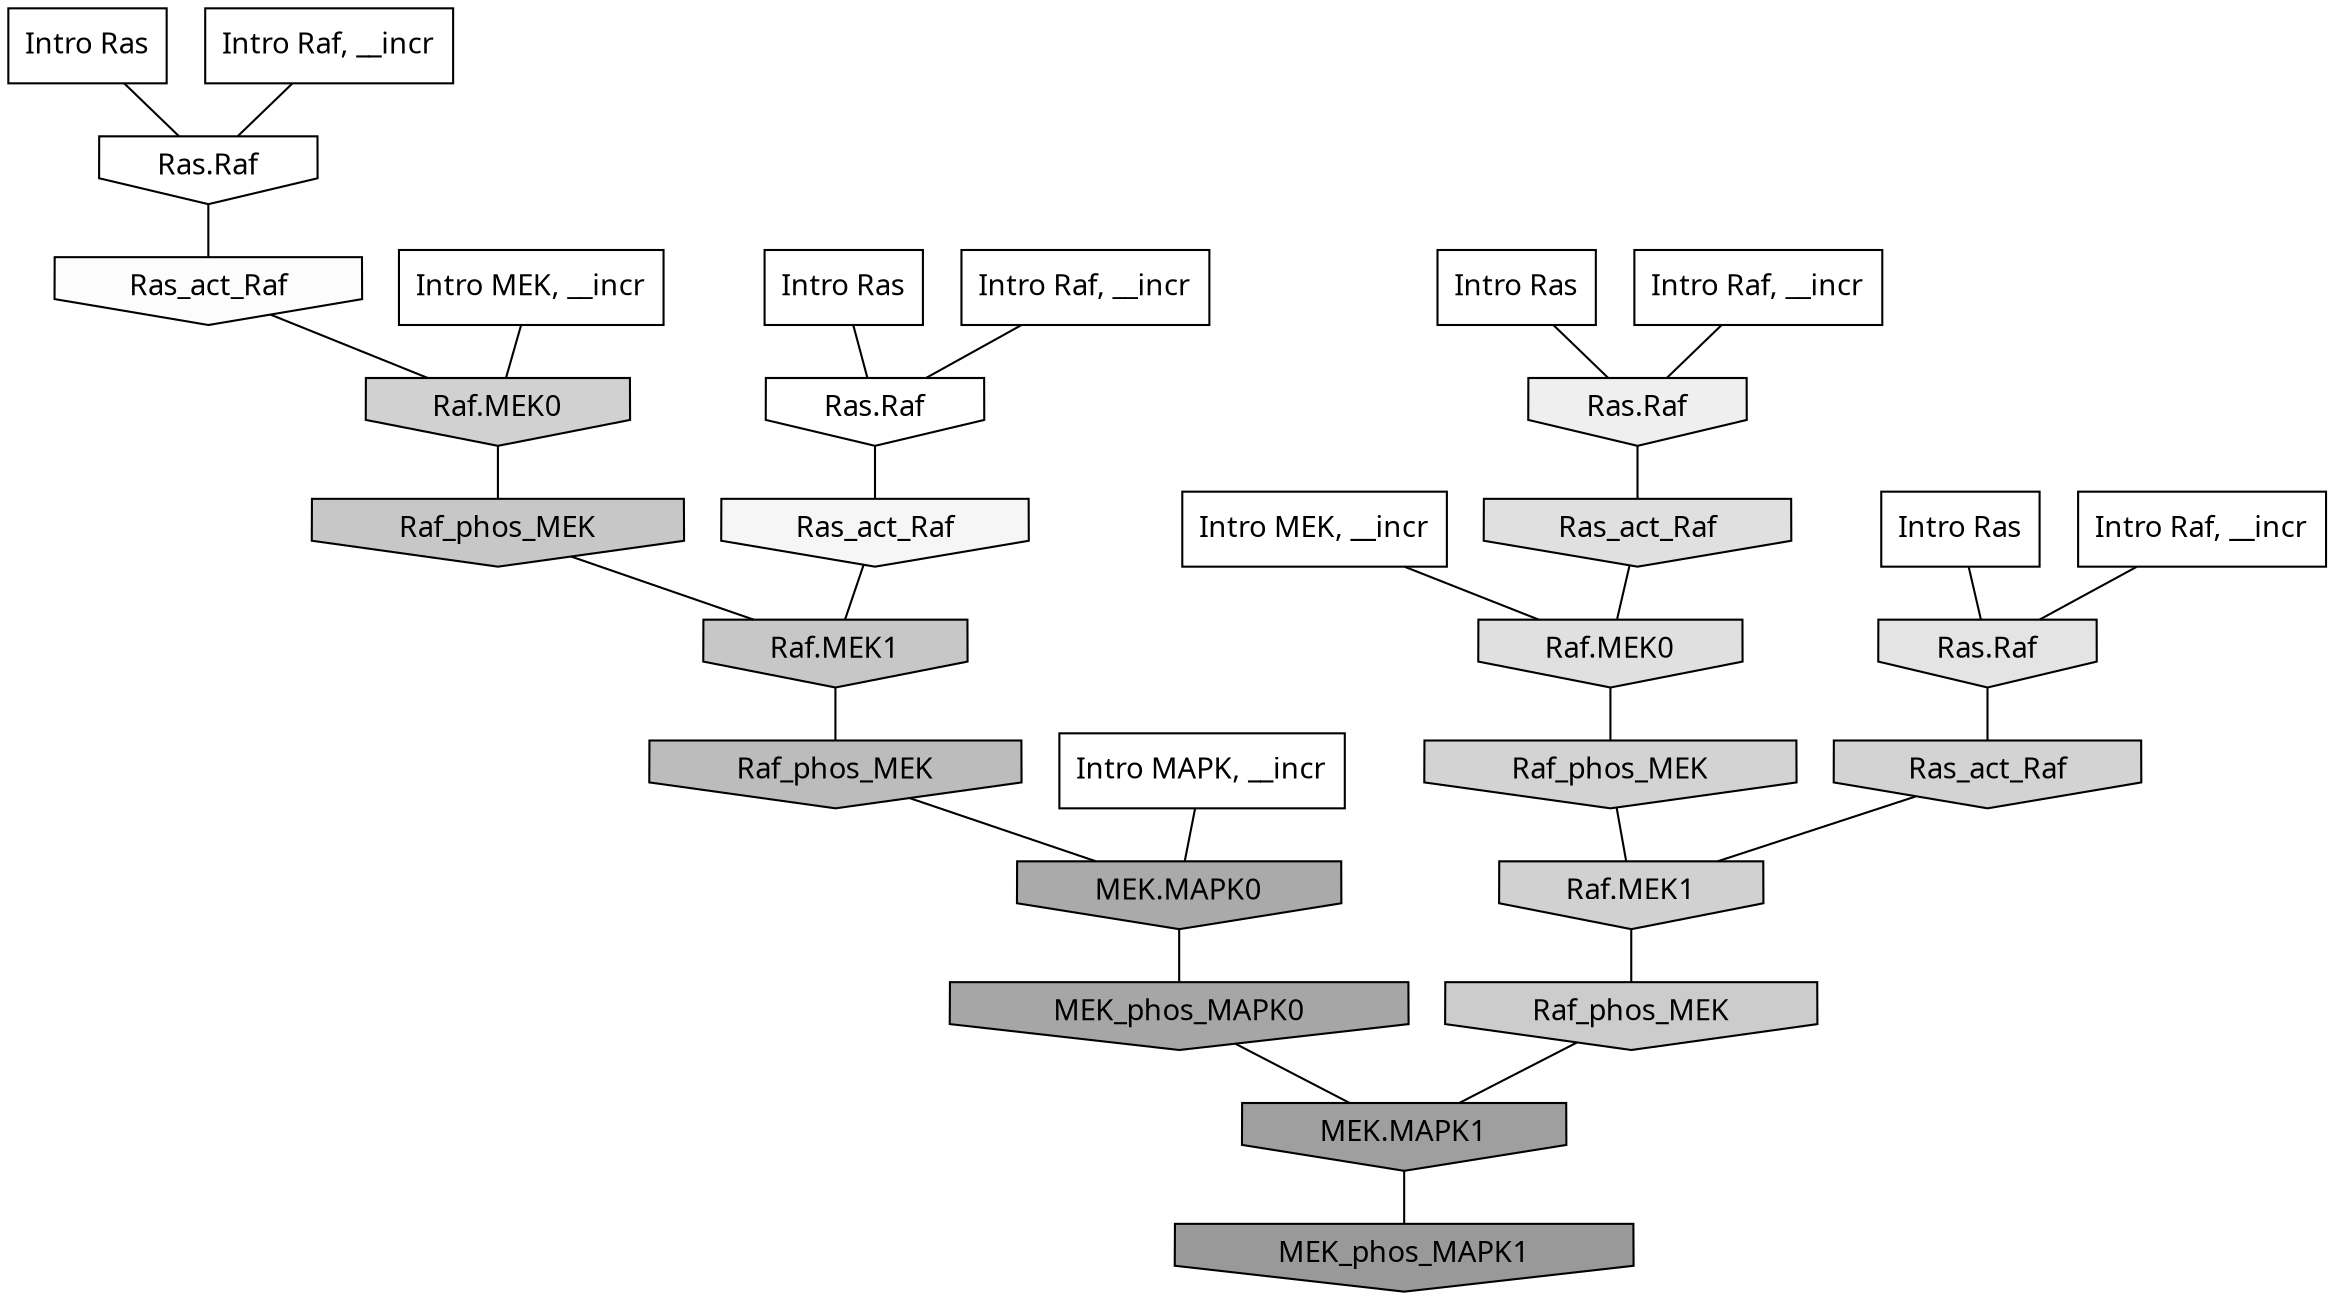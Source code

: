 digraph G{
  rankdir="TB";
  ranksep=0.30;
  node [fontname="CMU Serif"];
  edge [fontname="CMU Serif"];
  
  19 [label="Intro Ras", shape=rectangle, style=filled, fillcolor="0.000 0.000 1.000"]
  
  60 [label="Intro Ras", shape=rectangle, style=filled, fillcolor="0.000 0.000 1.000"]
  
  64 [label="Intro Ras", shape=rectangle, style=filled, fillcolor="0.000 0.000 1.000"]
  
  71 [label="Intro Ras", shape=rectangle, style=filled, fillcolor="0.000 0.000 1.000"]
  
  112 [label="Intro Raf, __incr", shape=rectangle, style=filled, fillcolor="0.000 0.000 1.000"]
  
  735 [label="Intro Raf, __incr", shape=rectangle, style=filled, fillcolor="0.000 0.000 1.000"]
  
  1056 [label="Intro Raf, __incr", shape=rectangle, style=filled, fillcolor="0.000 0.000 1.000"]
  
  1070 [label="Intro Raf, __incr", shape=rectangle, style=filled, fillcolor="0.000 0.000 1.000"]
  
  1282 [label="Intro MEK, __incr", shape=rectangle, style=filled, fillcolor="0.000 0.000 1.000"]
  
  1289 [label="Intro MEK, __incr", shape=rectangle, style=filled, fillcolor="0.000 0.000 1.000"]
  
  2339 [label="Intro MAPK, __incr", shape=rectangle, style=filled, fillcolor="0.000 0.000 1.000"]
  
  3258 [label="Ras.Raf", shape=invhouse, style=filled, fillcolor="0.000 0.000 1.000"]
  
  3262 [label="Ras.Raf", shape=invhouse, style=filled, fillcolor="0.000 0.000 1.000"]
  
  3416 [label="Ras_act_Raf", shape=invhouse, style=filled, fillcolor="0.000 0.000 0.985"]
  
  3564 [label="Ras_act_Raf", shape=invhouse, style=filled, fillcolor="0.000 0.000 0.963"]
  
  3908 [label="Ras.Raf", shape=invhouse, style=filled, fillcolor="0.000 0.000 0.934"]
  
  4538 [label="Ras.Raf", shape=invhouse, style=filled, fillcolor="0.000 0.000 0.894"]
  
  4836 [label="Ras_act_Raf", shape=invhouse, style=filled, fillcolor="0.000 0.000 0.878"]
  
  4839 [label="Raf.MEK0", shape=invhouse, style=filled, fillcolor="0.000 0.000 0.878"]
  
  5690 [label="Raf_phos_MEK", shape=invhouse, style=filled, fillcolor="0.000 0.000 0.828"]
  
  5773 [label="Ras_act_Raf", shape=invhouse, style=filled, fillcolor="0.000 0.000 0.825"]
  
  5935 [label="Raf.MEK1", shape=invhouse, style=filled, fillcolor="0.000 0.000 0.818"]
  
  5946 [label="Raf.MEK0", shape=invhouse, style=filled, fillcolor="0.000 0.000 0.817"]
  
  6363 [label="Raf_phos_MEK", shape=invhouse, style=filled, fillcolor="0.000 0.000 0.797"]
  
  6798 [label="Raf_phos_MEK", shape=invhouse, style=filled, fillcolor="0.000 0.000 0.781"]
  
  6831 [label="Raf.MEK1", shape=invhouse, style=filled, fillcolor="0.000 0.000 0.780"]
  
  8369 [label="Raf_phos_MEK", shape=invhouse, style=filled, fillcolor="0.000 0.000 0.735"]
  
  11458 [label="MEK.MAPK0", shape=invhouse, style=filled, fillcolor="0.000 0.000 0.667"]
  
  12447 [label="MEK_phos_MAPK0", shape=invhouse, style=filled, fillcolor="0.000 0.000 0.650"]
  
  14359 [label="MEK.MAPK1", shape=invhouse, style=filled, fillcolor="0.000 0.000 0.624"]
  
  15874 [label="MEK_phos_MAPK1", shape=invhouse, style=filled, fillcolor="0.000 0.000 0.600"]
  
  
  14359 -> 15874 [dir=none, color="0.000 0.000 0.000"] 
  12447 -> 14359 [dir=none, color="0.000 0.000 0.000"] 
  11458 -> 12447 [dir=none, color="0.000 0.000 0.000"] 
  8369 -> 11458 [dir=none, color="0.000 0.000 0.000"] 
  6831 -> 8369 [dir=none, color="0.000 0.000 0.000"] 
  6798 -> 6831 [dir=none, color="0.000 0.000 0.000"] 
  6363 -> 14359 [dir=none, color="0.000 0.000 0.000"] 
  5946 -> 6798 [dir=none, color="0.000 0.000 0.000"] 
  5935 -> 6363 [dir=none, color="0.000 0.000 0.000"] 
  5773 -> 5935 [dir=none, color="0.000 0.000 0.000"] 
  5690 -> 5935 [dir=none, color="0.000 0.000 0.000"] 
  4839 -> 5690 [dir=none, color="0.000 0.000 0.000"] 
  4836 -> 4839 [dir=none, color="0.000 0.000 0.000"] 
  4538 -> 5773 [dir=none, color="0.000 0.000 0.000"] 
  3908 -> 4836 [dir=none, color="0.000 0.000 0.000"] 
  3564 -> 6831 [dir=none, color="0.000 0.000 0.000"] 
  3416 -> 5946 [dir=none, color="0.000 0.000 0.000"] 
  3262 -> 3416 [dir=none, color="0.000 0.000 0.000"] 
  3258 -> 3564 [dir=none, color="0.000 0.000 0.000"] 
  2339 -> 11458 [dir=none, color="0.000 0.000 0.000"] 
  1289 -> 5946 [dir=none, color="0.000 0.000 0.000"] 
  1282 -> 4839 [dir=none, color="0.000 0.000 0.000"] 
  1070 -> 4538 [dir=none, color="0.000 0.000 0.000"] 
  1056 -> 3258 [dir=none, color="0.000 0.000 0.000"] 
  735 -> 3908 [dir=none, color="0.000 0.000 0.000"] 
  112 -> 3262 [dir=none, color="0.000 0.000 0.000"] 
  71 -> 3908 [dir=none, color="0.000 0.000 0.000"] 
  64 -> 4538 [dir=none, color="0.000 0.000 0.000"] 
  60 -> 3258 [dir=none, color="0.000 0.000 0.000"] 
  19 -> 3262 [dir=none, color="0.000 0.000 0.000"] 
  
  }
